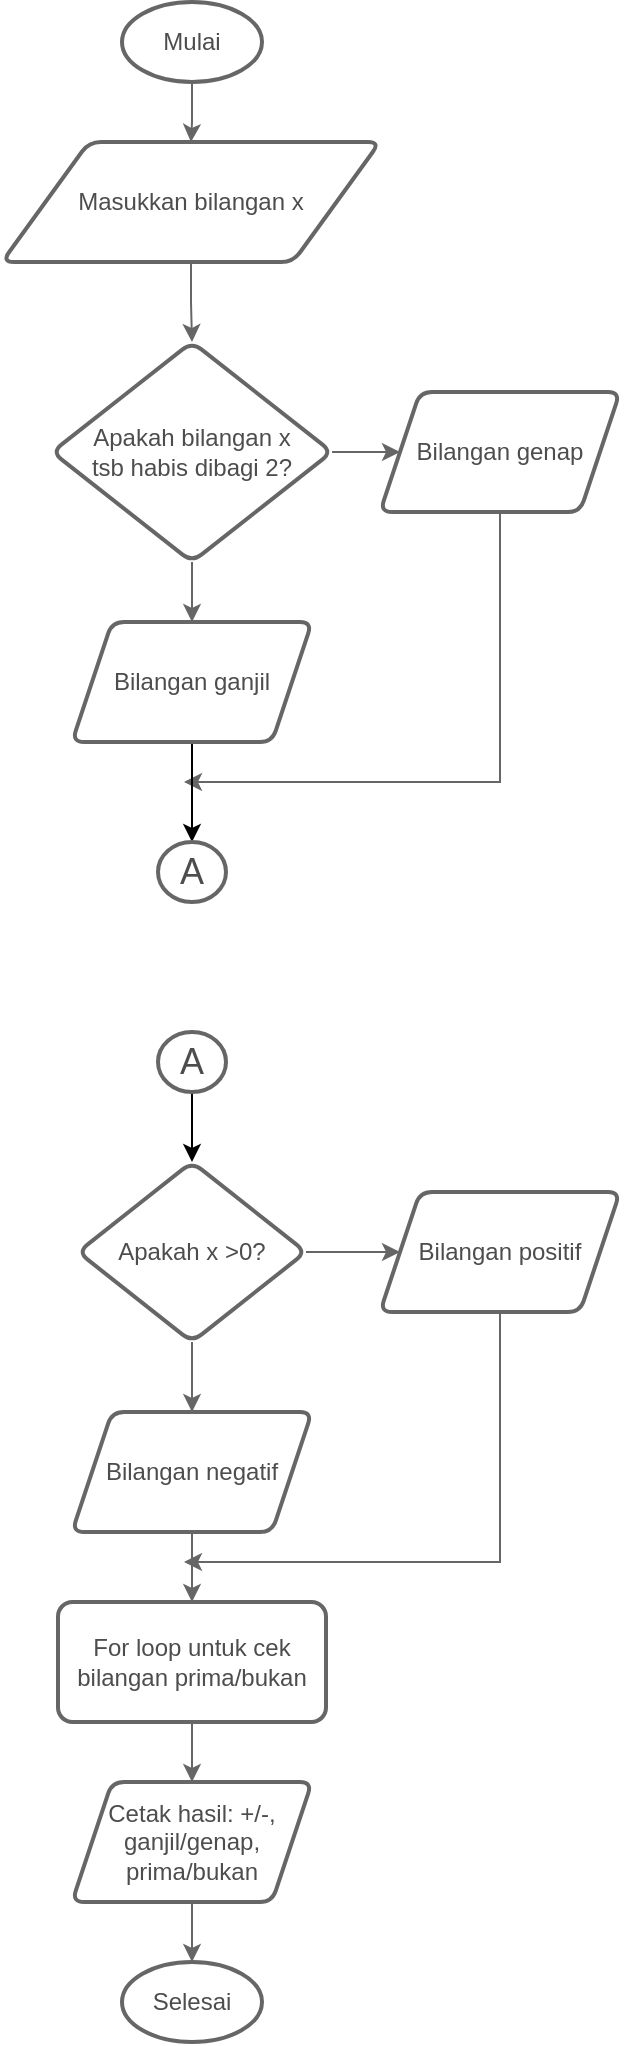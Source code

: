 <mxfile version="21.7.5" type="github">
  <diagram name="Page-1" id="ptYrPURgOUWpRHN8kjzR">
    <mxGraphModel dx="1134" dy="651" grid="1" gridSize="10" guides="1" tooltips="1" connect="1" arrows="1" fold="1" page="1" pageScale="1" pageWidth="827" pageHeight="1169" math="0" shadow="0">
      <root>
        <mxCell id="0" />
        <mxCell id="1" parent="0" />
        <mxCell id="JXLjzqLPchAvmDcHjgR0-8" value="" style="edgeStyle=orthogonalEdgeStyle;rounded=0;orthogonalLoop=1;jettySize=auto;html=1;strokeColor=#666666;fontColor=#4D4D4D;" edge="1" parent="1" source="JXLjzqLPchAvmDcHjgR0-4" target="JXLjzqLPchAvmDcHjgR0-7">
          <mxGeometry relative="1" as="geometry" />
        </mxCell>
        <mxCell id="JXLjzqLPchAvmDcHjgR0-4" value="Mulai" style="strokeWidth=2;html=1;shape=mxgraph.flowchart.start_1;whiteSpace=wrap;strokeColor=#666666;fontColor=#4D4D4D;" vertex="1" parent="1">
          <mxGeometry x="379" y="40" width="70" height="40" as="geometry" />
        </mxCell>
        <mxCell id="JXLjzqLPchAvmDcHjgR0-10" value="" style="edgeStyle=orthogonalEdgeStyle;rounded=0;orthogonalLoop=1;jettySize=auto;html=1;strokeColor=#666666;fontColor=#4D4D4D;" edge="1" parent="1" source="JXLjzqLPchAvmDcHjgR0-7" target="JXLjzqLPchAvmDcHjgR0-9">
          <mxGeometry relative="1" as="geometry" />
        </mxCell>
        <mxCell id="JXLjzqLPchAvmDcHjgR0-7" value="Masukkan bilangan x" style="shape=parallelogram;html=1;strokeWidth=2;perimeter=parallelogramPerimeter;whiteSpace=wrap;rounded=1;arcSize=12;size=0.23;strokeColor=#666666;fontColor=#4D4D4D;" vertex="1" parent="1">
          <mxGeometry x="319" y="110" width="189" height="60" as="geometry" />
        </mxCell>
        <mxCell id="JXLjzqLPchAvmDcHjgR0-12" value="" style="edgeStyle=orthogonalEdgeStyle;rounded=0;orthogonalLoop=1;jettySize=auto;html=1;strokeColor=#666666;fontColor=#4D4D4D;" edge="1" parent="1" source="JXLjzqLPchAvmDcHjgR0-9" target="JXLjzqLPchAvmDcHjgR0-11">
          <mxGeometry relative="1" as="geometry" />
        </mxCell>
        <mxCell id="JXLjzqLPchAvmDcHjgR0-14" value="" style="edgeStyle=orthogonalEdgeStyle;rounded=0;orthogonalLoop=1;jettySize=auto;html=1;strokeColor=#666666;fontColor=#4D4D4D;" edge="1" parent="1" source="JXLjzqLPchAvmDcHjgR0-9" target="JXLjzqLPchAvmDcHjgR0-13">
          <mxGeometry relative="1" as="geometry" />
        </mxCell>
        <mxCell id="JXLjzqLPchAvmDcHjgR0-9" value="Apakah bilangan x &lt;br&gt;tsb habis dibagi 2?" style="rhombus;whiteSpace=wrap;html=1;strokeWidth=2;rounded=1;arcSize=12;strokeColor=#666666;fontColor=#4D4D4D;" vertex="1" parent="1">
          <mxGeometry x="344" y="210" width="140" height="110" as="geometry" />
        </mxCell>
        <mxCell id="JXLjzqLPchAvmDcHjgR0-27" style="edgeStyle=orthogonalEdgeStyle;rounded=0;orthogonalLoop=1;jettySize=auto;html=1;strokeColor=#666666;fontColor=#4D4D4D;" edge="1" parent="1" source="JXLjzqLPchAvmDcHjgR0-11">
          <mxGeometry relative="1" as="geometry">
            <mxPoint x="410" y="430" as="targetPoint" />
            <Array as="points">
              <mxPoint x="568" y="430" />
            </Array>
          </mxGeometry>
        </mxCell>
        <mxCell id="JXLjzqLPchAvmDcHjgR0-11" value="Bilangan genap" style="shape=parallelogram;perimeter=parallelogramPerimeter;whiteSpace=wrap;html=1;fixedSize=1;strokeWidth=2;rounded=1;arcSize=12;strokeColor=#666666;fontColor=#4D4D4D;" vertex="1" parent="1">
          <mxGeometry x="508" y="235" width="120" height="60" as="geometry" />
        </mxCell>
        <mxCell id="JXLjzqLPchAvmDcHjgR0-30" value="" style="edgeStyle=orthogonalEdgeStyle;rounded=0;orthogonalLoop=1;jettySize=auto;html=1;" edge="1" parent="1" source="JXLjzqLPchAvmDcHjgR0-13" target="JXLjzqLPchAvmDcHjgR0-29">
          <mxGeometry relative="1" as="geometry" />
        </mxCell>
        <mxCell id="JXLjzqLPchAvmDcHjgR0-13" value="Bilangan ganjil" style="shape=parallelogram;perimeter=parallelogramPerimeter;whiteSpace=wrap;html=1;fixedSize=1;strokeWidth=2;rounded=1;arcSize=12;strokeColor=#666666;fontColor=#4D4D4D;" vertex="1" parent="1">
          <mxGeometry x="354" y="350" width="120" height="60" as="geometry" />
        </mxCell>
        <mxCell id="JXLjzqLPchAvmDcHjgR0-18" value="" style="edgeStyle=orthogonalEdgeStyle;rounded=0;orthogonalLoop=1;jettySize=auto;html=1;strokeColor=#666666;fontColor=#4D4D4D;" edge="1" parent="1" source="JXLjzqLPchAvmDcHjgR0-15" target="JXLjzqLPchAvmDcHjgR0-17">
          <mxGeometry relative="1" as="geometry" />
        </mxCell>
        <mxCell id="JXLjzqLPchAvmDcHjgR0-20" value="" style="edgeStyle=orthogonalEdgeStyle;rounded=0;orthogonalLoop=1;jettySize=auto;html=1;strokeColor=#666666;fontColor=#4D4D4D;" edge="1" parent="1" source="JXLjzqLPchAvmDcHjgR0-15" target="JXLjzqLPchAvmDcHjgR0-19">
          <mxGeometry relative="1" as="geometry" />
        </mxCell>
        <mxCell id="JXLjzqLPchAvmDcHjgR0-15" value="Apakah x &amp;gt;0?" style="rhombus;whiteSpace=wrap;html=1;strokeWidth=2;rounded=1;arcSize=12;strokeColor=#666666;fontColor=#4D4D4D;" vertex="1" parent="1">
          <mxGeometry x="357" y="620" width="114" height="90" as="geometry" />
        </mxCell>
        <mxCell id="JXLjzqLPchAvmDcHjgR0-28" style="edgeStyle=orthogonalEdgeStyle;rounded=0;orthogonalLoop=1;jettySize=auto;html=1;strokeColor=#666666;fontColor=#4D4D4D;" edge="1" parent="1" source="JXLjzqLPchAvmDcHjgR0-17">
          <mxGeometry relative="1" as="geometry">
            <mxPoint x="410" y="820" as="targetPoint" />
            <Array as="points">
              <mxPoint x="568" y="820" />
              <mxPoint x="410" y="820" />
            </Array>
          </mxGeometry>
        </mxCell>
        <mxCell id="JXLjzqLPchAvmDcHjgR0-17" value="Bilangan positif" style="shape=parallelogram;perimeter=parallelogramPerimeter;whiteSpace=wrap;html=1;fixedSize=1;strokeWidth=2;rounded=1;arcSize=12;strokeColor=#666666;fontColor=#4D4D4D;" vertex="1" parent="1">
          <mxGeometry x="508" y="635" width="120" height="60" as="geometry" />
        </mxCell>
        <mxCell id="JXLjzqLPchAvmDcHjgR0-22" value="" style="edgeStyle=orthogonalEdgeStyle;rounded=0;orthogonalLoop=1;jettySize=auto;html=1;strokeColor=#666666;fontColor=#4D4D4D;" edge="1" parent="1" source="JXLjzqLPchAvmDcHjgR0-19" target="JXLjzqLPchAvmDcHjgR0-21">
          <mxGeometry relative="1" as="geometry" />
        </mxCell>
        <mxCell id="JXLjzqLPchAvmDcHjgR0-19" value="Bilangan negatif" style="shape=parallelogram;perimeter=parallelogramPerimeter;whiteSpace=wrap;html=1;fixedSize=1;strokeWidth=2;rounded=1;arcSize=12;strokeColor=#666666;fontColor=#4D4D4D;" vertex="1" parent="1">
          <mxGeometry x="354" y="745" width="120" height="60" as="geometry" />
        </mxCell>
        <mxCell id="JXLjzqLPchAvmDcHjgR0-24" value="" style="edgeStyle=orthogonalEdgeStyle;rounded=0;orthogonalLoop=1;jettySize=auto;html=1;strokeColor=#666666;fontColor=#4D4D4D;" edge="1" parent="1" source="JXLjzqLPchAvmDcHjgR0-21" target="JXLjzqLPchAvmDcHjgR0-23">
          <mxGeometry relative="1" as="geometry" />
        </mxCell>
        <mxCell id="JXLjzqLPchAvmDcHjgR0-21" value="For loop untuk cek bilangan prima/bukan" style="rounded=1;whiteSpace=wrap;html=1;strokeWidth=2;arcSize=12;strokeColor=#666666;fontColor=#4D4D4D;" vertex="1" parent="1">
          <mxGeometry x="347" y="840" width="134" height="60" as="geometry" />
        </mxCell>
        <mxCell id="JXLjzqLPchAvmDcHjgR0-26" value="" style="edgeStyle=orthogonalEdgeStyle;rounded=0;orthogonalLoop=1;jettySize=auto;html=1;strokeColor=#666666;fontColor=#4D4D4D;" edge="1" parent="1" source="JXLjzqLPchAvmDcHjgR0-23" target="JXLjzqLPchAvmDcHjgR0-25">
          <mxGeometry relative="1" as="geometry" />
        </mxCell>
        <mxCell id="JXLjzqLPchAvmDcHjgR0-23" value="Cetak hasil: +/-, ganjil/genap, prima/bukan" style="shape=parallelogram;perimeter=parallelogramPerimeter;whiteSpace=wrap;html=1;fixedSize=1;rounded=1;strokeWidth=2;arcSize=12;strokeColor=#666666;fontColor=#4D4D4D;" vertex="1" parent="1">
          <mxGeometry x="354" y="930" width="120" height="60" as="geometry" />
        </mxCell>
        <mxCell id="JXLjzqLPchAvmDcHjgR0-25" value="Selesai" style="strokeWidth=2;html=1;shape=mxgraph.flowchart.start_1;whiteSpace=wrap;strokeColor=#666666;fontColor=#4D4D4D;" vertex="1" parent="1">
          <mxGeometry x="379" y="1020" width="70" height="40" as="geometry" />
        </mxCell>
        <mxCell id="JXLjzqLPchAvmDcHjgR0-29" value="&lt;font style=&quot;font-size: 18px;&quot;&gt;A&lt;/font&gt;" style="ellipse;whiteSpace=wrap;html=1;strokeColor=#666666;fontColor=#4D4D4D;strokeWidth=2;rounded=1;arcSize=12;fontSize=18;" vertex="1" parent="1">
          <mxGeometry x="397" y="460" width="34" height="30" as="geometry" />
        </mxCell>
        <mxCell id="JXLjzqLPchAvmDcHjgR0-33" value="" style="edgeStyle=orthogonalEdgeStyle;rounded=0;orthogonalLoop=1;jettySize=auto;html=1;" edge="1" parent="1" source="JXLjzqLPchAvmDcHjgR0-32" target="JXLjzqLPchAvmDcHjgR0-15">
          <mxGeometry relative="1" as="geometry" />
        </mxCell>
        <mxCell id="JXLjzqLPchAvmDcHjgR0-32" value="&lt;font style=&quot;font-size: 18px;&quot;&gt;A&lt;/font&gt;" style="ellipse;whiteSpace=wrap;html=1;strokeColor=#666666;fontColor=#4D4D4D;strokeWidth=2;rounded=1;arcSize=12;fontSize=18;" vertex="1" parent="1">
          <mxGeometry x="397" y="555" width="34" height="30" as="geometry" />
        </mxCell>
      </root>
    </mxGraphModel>
  </diagram>
</mxfile>
